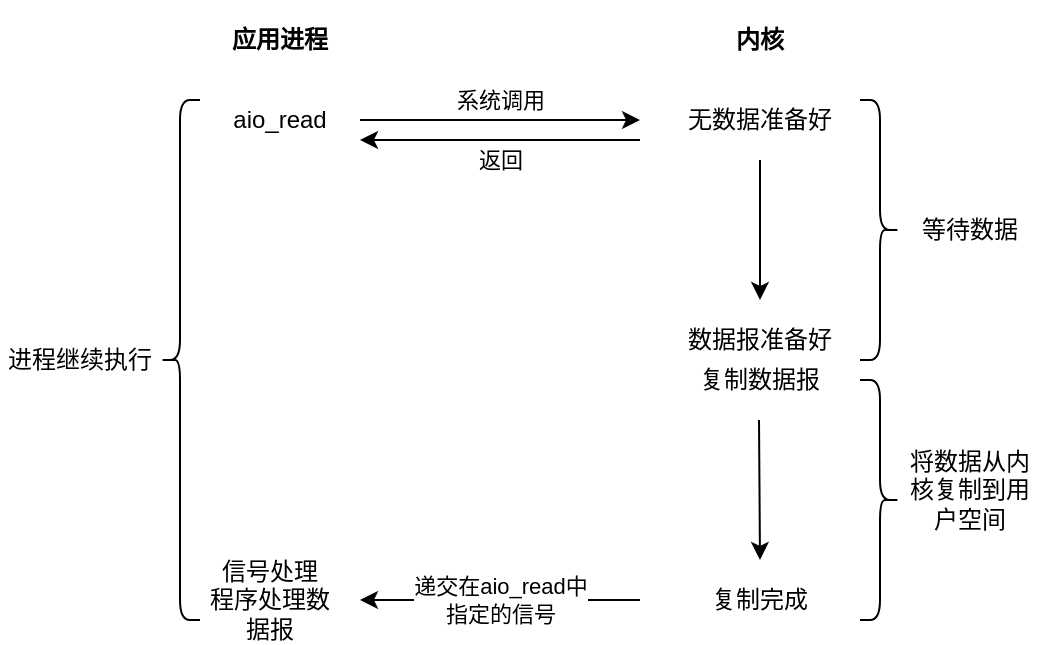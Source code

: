 <mxfile version="20.5.1" type="github">
  <diagram id="5P2ZeqXG5_7PbNzP5FRA" name="第 1 页">
    <mxGraphModel dx="2062" dy="1122" grid="1" gridSize="10" guides="1" tooltips="1" connect="1" arrows="1" fold="1" page="1" pageScale="1" pageWidth="827" pageHeight="1169" math="0" shadow="0">
      <root>
        <mxCell id="0" />
        <mxCell id="1" parent="0" />
        <mxCell id="d1nmyIjLPAjBDGYpK9TM-1" value="&lt;b&gt;应用进程&lt;/b&gt;" style="text;html=1;strokeColor=none;fillColor=none;align=center;verticalAlign=middle;whiteSpace=wrap;rounded=0;" vertex="1" parent="1">
          <mxGeometry x="130" y="40" width="80" height="40" as="geometry" />
        </mxCell>
        <mxCell id="d1nmyIjLPAjBDGYpK9TM-2" value="aio_read" style="text;html=1;strokeColor=none;fillColor=none;align=center;verticalAlign=middle;whiteSpace=wrap;rounded=0;" vertex="1" parent="1">
          <mxGeometry x="140" y="80" width="60" height="40" as="geometry" />
        </mxCell>
        <mxCell id="d1nmyIjLPAjBDGYpK9TM-3" value="&lt;b&gt;内核&lt;/b&gt;" style="text;html=1;strokeColor=none;fillColor=none;align=center;verticalAlign=middle;whiteSpace=wrap;rounded=0;" vertex="1" parent="1">
          <mxGeometry x="370" y="40" width="80" height="40" as="geometry" />
        </mxCell>
        <mxCell id="d1nmyIjLPAjBDGYpK9TM-4" value="无数据准备好" style="text;html=1;strokeColor=none;fillColor=none;align=center;verticalAlign=middle;whiteSpace=wrap;rounded=0;" vertex="1" parent="1">
          <mxGeometry x="370" y="80" width="80" height="40" as="geometry" />
        </mxCell>
        <mxCell id="d1nmyIjLPAjBDGYpK9TM-5" value="" style="endArrow=classic;html=1;rounded=0;" edge="1" parent="1">
          <mxGeometry width="50" height="50" relative="1" as="geometry">
            <mxPoint x="210" y="100" as="sourcePoint" />
            <mxPoint x="350" y="100" as="targetPoint" />
          </mxGeometry>
        </mxCell>
        <mxCell id="d1nmyIjLPAjBDGYpK9TM-6" value="系统调用" style="edgeLabel;html=1;align=center;verticalAlign=middle;resizable=0;points=[];" vertex="1" connectable="0" parent="d1nmyIjLPAjBDGYpK9TM-5">
          <mxGeometry x="0.267" y="1" relative="1" as="geometry">
            <mxPoint x="-19" y="-9" as="offset" />
          </mxGeometry>
        </mxCell>
        <mxCell id="d1nmyIjLPAjBDGYpK9TM-7" value="数据报准备好" style="text;html=1;strokeColor=none;fillColor=none;align=center;verticalAlign=middle;whiteSpace=wrap;rounded=0;" vertex="1" parent="1">
          <mxGeometry x="370" y="200" width="80" height="20" as="geometry" />
        </mxCell>
        <mxCell id="d1nmyIjLPAjBDGYpK9TM-8" value="" style="endArrow=classic;html=1;rounded=0;exitX=0.5;exitY=1;exitDx=0;exitDy=0;" edge="1" parent="1" source="d1nmyIjLPAjBDGYpK9TM-4">
          <mxGeometry width="50" height="50" relative="1" as="geometry">
            <mxPoint x="360" y="500" as="sourcePoint" />
            <mxPoint x="410" y="190" as="targetPoint" />
          </mxGeometry>
        </mxCell>
        <mxCell id="d1nmyIjLPAjBDGYpK9TM-9" value="" style="shape=curlyBracket;whiteSpace=wrap;html=1;rounded=1;flipH=1;" vertex="1" parent="1">
          <mxGeometry x="460" y="90" width="20" height="130" as="geometry" />
        </mxCell>
        <mxCell id="d1nmyIjLPAjBDGYpK9TM-10" value="等待数据" style="text;html=1;strokeColor=none;fillColor=none;align=center;verticalAlign=middle;whiteSpace=wrap;rounded=0;" vertex="1" parent="1">
          <mxGeometry x="480" y="135" width="70" height="40" as="geometry" />
        </mxCell>
        <mxCell id="d1nmyIjLPAjBDGYpK9TM-11" value="复制数据报" style="text;html=1;strokeColor=none;fillColor=none;align=center;verticalAlign=middle;whiteSpace=wrap;rounded=0;" vertex="1" parent="1">
          <mxGeometry x="370" y="220" width="80" height="20" as="geometry" />
        </mxCell>
        <mxCell id="d1nmyIjLPAjBDGYpK9TM-12" value="" style="endArrow=classic;html=1;rounded=0;exitX=0.5;exitY=1;exitDx=0;exitDy=0;" edge="1" parent="1">
          <mxGeometry width="50" height="50" relative="1" as="geometry">
            <mxPoint x="409.5" y="250" as="sourcePoint" />
            <mxPoint x="410" y="320" as="targetPoint" />
          </mxGeometry>
        </mxCell>
        <mxCell id="d1nmyIjLPAjBDGYpK9TM-13" value="复制完成" style="text;html=1;strokeColor=none;fillColor=none;align=center;verticalAlign=middle;whiteSpace=wrap;rounded=0;" vertex="1" parent="1">
          <mxGeometry x="370" y="320" width="80" height="40" as="geometry" />
        </mxCell>
        <mxCell id="d1nmyIjLPAjBDGYpK9TM-14" value="" style="shape=curlyBracket;whiteSpace=wrap;html=1;rounded=1;flipH=1;" vertex="1" parent="1">
          <mxGeometry x="460" y="230" width="20" height="120" as="geometry" />
        </mxCell>
        <mxCell id="d1nmyIjLPAjBDGYpK9TM-15" value="将数据从内核复制到用户空间" style="text;html=1;strokeColor=none;fillColor=none;align=center;verticalAlign=middle;whiteSpace=wrap;rounded=0;" vertex="1" parent="1">
          <mxGeometry x="480" y="265" width="70" height="40" as="geometry" />
        </mxCell>
        <mxCell id="d1nmyIjLPAjBDGYpK9TM-16" value="" style="endArrow=classic;html=1;rounded=0;" edge="1" parent="1">
          <mxGeometry width="50" height="50" relative="1" as="geometry">
            <mxPoint x="350" y="340" as="sourcePoint" />
            <mxPoint x="210" y="340" as="targetPoint" />
          </mxGeometry>
        </mxCell>
        <mxCell id="d1nmyIjLPAjBDGYpK9TM-17" value="信号处理&lt;br&gt;程序处理数据报" style="text;html=1;strokeColor=none;fillColor=none;align=center;verticalAlign=middle;whiteSpace=wrap;rounded=0;" vertex="1" parent="1">
          <mxGeometry x="130" y="320" width="70" height="40" as="geometry" />
        </mxCell>
        <mxCell id="d1nmyIjLPAjBDGYpK9TM-18" value="" style="shape=curlyBracket;whiteSpace=wrap;html=1;rounded=1;" vertex="1" parent="1">
          <mxGeometry x="110" y="90" width="20" height="260" as="geometry" />
        </mxCell>
        <mxCell id="d1nmyIjLPAjBDGYpK9TM-19" value="进程继续执行" style="text;html=1;strokeColor=none;fillColor=none;align=center;verticalAlign=middle;whiteSpace=wrap;rounded=0;" vertex="1" parent="1">
          <mxGeometry x="30" y="200" width="80" height="40" as="geometry" />
        </mxCell>
        <mxCell id="d1nmyIjLPAjBDGYpK9TM-20" value="递交在aio_read中&lt;br&gt;指定的信号" style="edgeLabel;html=1;align=center;verticalAlign=middle;resizable=0;points=[];" vertex="1" connectable="0" parent="1">
          <mxGeometry x="280" y="340" as="geometry" />
        </mxCell>
        <mxCell id="d1nmyIjLPAjBDGYpK9TM-21" value="" style="endArrow=classic;html=1;rounded=0;" edge="1" parent="1">
          <mxGeometry width="50" height="50" relative="1" as="geometry">
            <mxPoint x="350" y="110" as="sourcePoint" />
            <mxPoint x="210" y="110" as="targetPoint" />
          </mxGeometry>
        </mxCell>
        <mxCell id="d1nmyIjLPAjBDGYpK9TM-22" value="返回" style="edgeLabel;html=1;align=center;verticalAlign=middle;resizable=0;points=[];" vertex="1" connectable="0" parent="1">
          <mxGeometry x="280" y="120" as="geometry" />
        </mxCell>
      </root>
    </mxGraphModel>
  </diagram>
</mxfile>
